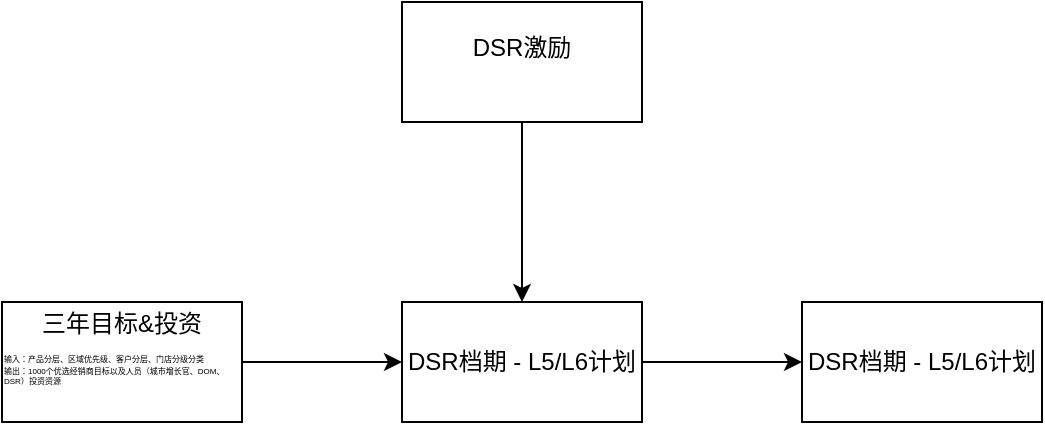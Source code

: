 <mxfile version="24.8.6">
  <diagram name="第 1 页" id="klDf7FBHb89_ZV_Suv-Q">
    <mxGraphModel dx="649" dy="423" grid="1" gridSize="10" guides="1" tooltips="1" connect="1" arrows="1" fold="1" page="1" pageScale="1" pageWidth="827" pageHeight="1169" math="0" shadow="0">
      <root>
        <mxCell id="0" />
        <mxCell id="1" parent="0" />
        <mxCell id="hsga3YyA4KQgEaDTpUSo-3" value="" style="edgeStyle=orthogonalEdgeStyle;rounded=0;orthogonalLoop=1;jettySize=auto;html=1;" edge="1" parent="1" source="hsga3YyA4KQgEaDTpUSo-1" target="hsga3YyA4KQgEaDTpUSo-2">
          <mxGeometry relative="1" as="geometry" />
        </mxCell>
        <mxCell id="hsga3YyA4KQgEaDTpUSo-1" value="三年目标&amp;amp;投资&lt;br&gt;&lt;div style=&quot;text-align: left;&quot;&gt;&lt;span style=&quot;font-size: 4px; background-color: initial;&quot;&gt;输入：产品分层、区域优先级、客户分层、门店分级分类&lt;/span&gt;&lt;/div&gt;&lt;font style=&quot;font-size: 4px;&quot;&gt;&lt;div style=&quot;text-align: left;&quot;&gt;&lt;span style=&quot;background-color: initial;&quot;&gt;输出：1000个优选经销商目标以及人员（城市增长官、DOM、DSR）&lt;/span&gt;&lt;span style=&quot;background-color: initial;&quot;&gt;投资&lt;/span&gt;&lt;span style=&quot;background-color: initial;&quot;&gt;资源&lt;/span&gt;&lt;/div&gt;&lt;br&gt;&lt;/font&gt;" style="rounded=0;whiteSpace=wrap;html=1;" vertex="1" parent="1">
          <mxGeometry x="150" y="260" width="120" height="60" as="geometry" />
        </mxCell>
        <mxCell id="hsga3YyA4KQgEaDTpUSo-7" value="" style="edgeStyle=orthogonalEdgeStyle;rounded=0;orthogonalLoop=1;jettySize=auto;html=1;" edge="1" parent="1" source="hsga3YyA4KQgEaDTpUSo-2" target="hsga3YyA4KQgEaDTpUSo-6">
          <mxGeometry relative="1" as="geometry" />
        </mxCell>
        <mxCell id="hsga3YyA4KQgEaDTpUSo-2" value="DSR档期 - L5/L6计划" style="whiteSpace=wrap;html=1;rounded=0;" vertex="1" parent="1">
          <mxGeometry x="350" y="260" width="120" height="60" as="geometry" />
        </mxCell>
        <mxCell id="hsga3YyA4KQgEaDTpUSo-5" style="edgeStyle=orthogonalEdgeStyle;rounded=0;orthogonalLoop=1;jettySize=auto;html=1;exitX=0.5;exitY=1;exitDx=0;exitDy=0;" edge="1" parent="1" source="hsga3YyA4KQgEaDTpUSo-4" target="hsga3YyA4KQgEaDTpUSo-2">
          <mxGeometry relative="1" as="geometry" />
        </mxCell>
        <mxCell id="hsga3YyA4KQgEaDTpUSo-4" value="DSR激励&lt;br&gt;&lt;div&gt;&lt;br/&gt;&lt;/div&gt;" style="whiteSpace=wrap;html=1;rounded=0;" vertex="1" parent="1">
          <mxGeometry x="350" y="110" width="120" height="60" as="geometry" />
        </mxCell>
        <mxCell id="hsga3YyA4KQgEaDTpUSo-6" value="DSR档期 - L5/L6计划" style="whiteSpace=wrap;html=1;rounded=0;" vertex="1" parent="1">
          <mxGeometry x="550" y="260" width="120" height="60" as="geometry" />
        </mxCell>
      </root>
    </mxGraphModel>
  </diagram>
</mxfile>
